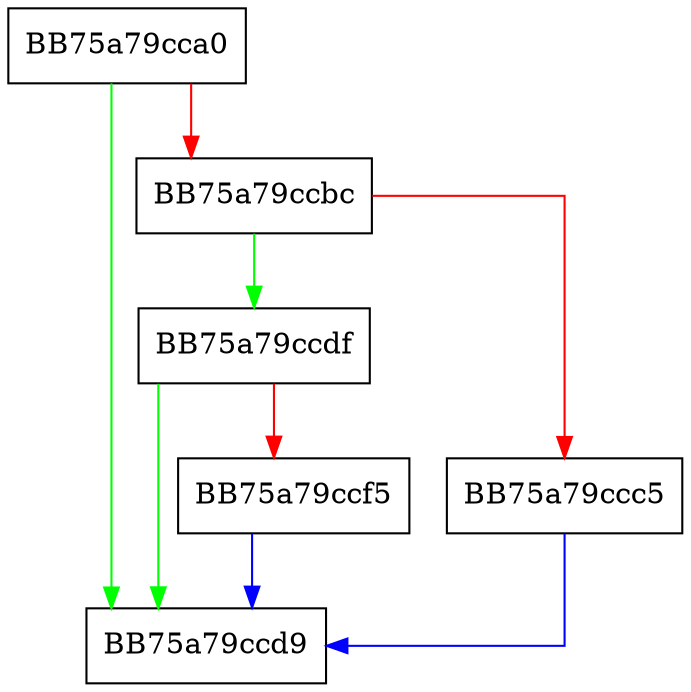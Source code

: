 digraph round {
  node [shape="box"];
  graph [splines=ortho];
  BB75a79cca0 -> BB75a79ccd9 [color="green"];
  BB75a79cca0 -> BB75a79ccbc [color="red"];
  BB75a79ccbc -> BB75a79ccdf [color="green"];
  BB75a79ccbc -> BB75a79ccc5 [color="red"];
  BB75a79ccc5 -> BB75a79ccd9 [color="blue"];
  BB75a79ccdf -> BB75a79ccd9 [color="green"];
  BB75a79ccdf -> BB75a79ccf5 [color="red"];
  BB75a79ccf5 -> BB75a79ccd9 [color="blue"];
}
